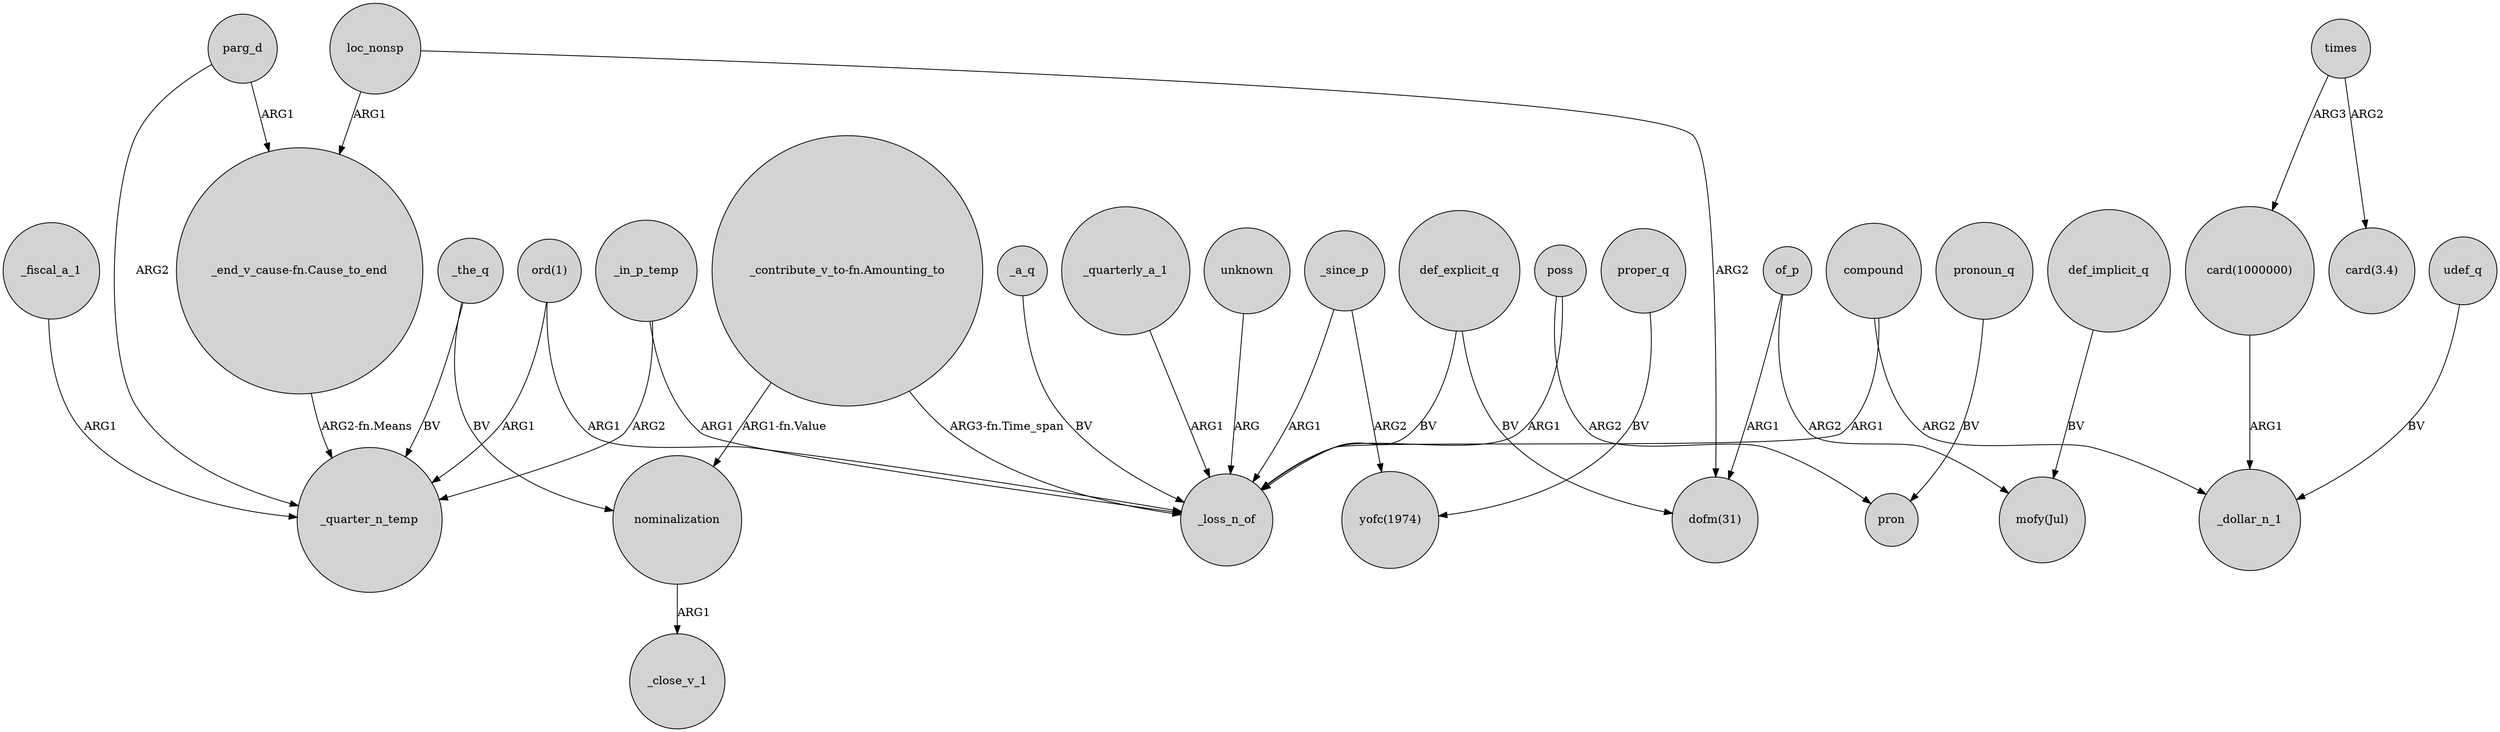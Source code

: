 digraph {
	node [shape=circle style=filled]
	parg_d -> "_end_v_cause-fn.Cause_to_end" [label=ARG1]
	_the_q -> nominalization [label=BV]
	_a_q -> _loss_n_of [label=BV]
	_in_p_temp -> _quarter_n_temp [label=ARG2]
	"_contribute_v_to-fn.Amounting_to" -> nominalization [label="ARG1-fn.Value"]
	"_contribute_v_to-fn.Amounting_to" -> _loss_n_of [label="ARG3-fn.Time_span"]
	def_explicit_q -> _loss_n_of [label=BV]
	_since_p -> _loss_n_of [label=ARG1]
	_the_q -> _quarter_n_temp [label=BV]
	times -> "card(1000000)" [label=ARG3]
	def_implicit_q -> "mofy(Jul)" [label=BV]
	compound -> _dollar_n_1 [label=ARG2]
	of_p -> "dofm(31)" [label=ARG1]
	pronoun_q -> pron [label=BV]
	proper_q -> "yofc(1974)" [label=BV]
	poss -> pron [label=ARG2]
	compound -> _loss_n_of [label=ARG1]
	nominalization -> _close_v_1 [label=ARG1]
	_quarterly_a_1 -> _loss_n_of [label=ARG1]
	udef_q -> _dollar_n_1 [label=BV]
	"ord(1)" -> _quarter_n_temp [label=ARG1]
	parg_d -> _quarter_n_temp [label=ARG2]
	_in_p_temp -> _loss_n_of [label=ARG1]
	"card(1000000)" -> _dollar_n_1 [label=ARG1]
	loc_nonsp -> "_end_v_cause-fn.Cause_to_end" [label=ARG1]
	times -> "card(3.4)" [label=ARG2]
	unknown -> _loss_n_of [label=ARG]
	def_explicit_q -> "dofm(31)" [label=BV]
	of_p -> "mofy(Jul)" [label=ARG2]
	loc_nonsp -> "dofm(31)" [label=ARG2]
	"ord(1)" -> _loss_n_of [label=ARG1]
	_fiscal_a_1 -> _quarter_n_temp [label=ARG1]
	_since_p -> "yofc(1974)" [label=ARG2]
	"_end_v_cause-fn.Cause_to_end" -> _quarter_n_temp [label="ARG2-fn.Means"]
	poss -> _loss_n_of [label=ARG1]
}
